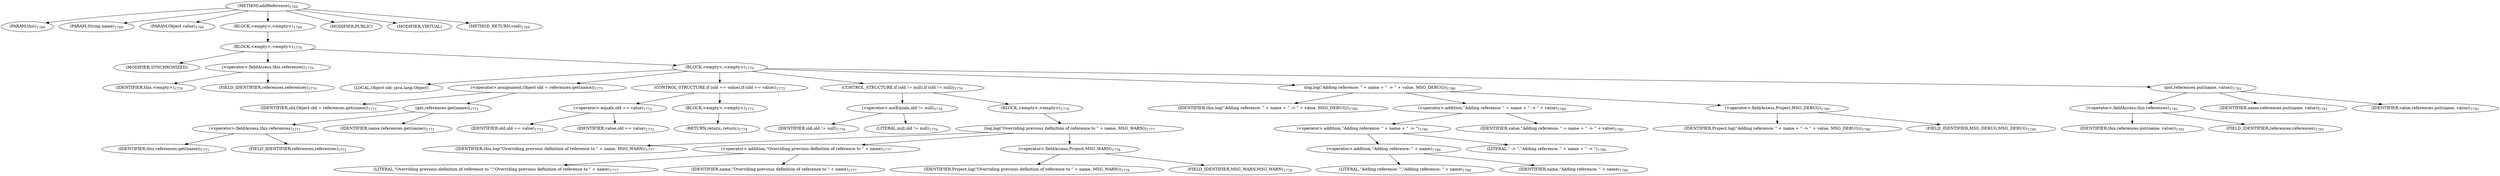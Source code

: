 digraph "addReference" {  
"3096" [label = <(METHOD,addReference)<SUB>1769</SUB>> ]
"137" [label = <(PARAM,this)<SUB>1769</SUB>> ]
"3097" [label = <(PARAM,String name)<SUB>1769</SUB>> ]
"3098" [label = <(PARAM,Object value)<SUB>1769</SUB>> ]
"3099" [label = <(BLOCK,&lt;empty&gt;,&lt;empty&gt;)<SUB>1769</SUB>> ]
"3100" [label = <(BLOCK,&lt;empty&gt;,&lt;empty&gt;)<SUB>1770</SUB>> ]
"3101" [label = <(MODIFIER,SYNCHRONIZED)> ]
"3102" [label = <(&lt;operator&gt;.fieldAccess,this.references)<SUB>1770</SUB>> ]
"3103" [label = <(IDENTIFIER,this,&lt;empty&gt;)<SUB>1770</SUB>> ]
"3104" [label = <(FIELD_IDENTIFIER,references,references)<SUB>1770</SUB>> ]
"3105" [label = <(BLOCK,&lt;empty&gt;,&lt;empty&gt;)<SUB>1770</SUB>> ]
"3106" [label = <(LOCAL,Object old: java.lang.Object)> ]
"3107" [label = <(&lt;operator&gt;.assignment,Object old = references.get(name))<SUB>1771</SUB>> ]
"3108" [label = <(IDENTIFIER,old,Object old = references.get(name))<SUB>1771</SUB>> ]
"3109" [label = <(get,references.get(name))<SUB>1771</SUB>> ]
"3110" [label = <(&lt;operator&gt;.fieldAccess,this.references)<SUB>1771</SUB>> ]
"3111" [label = <(IDENTIFIER,this,references.get(name))<SUB>1771</SUB>> ]
"3112" [label = <(FIELD_IDENTIFIER,references,references)<SUB>1771</SUB>> ]
"3113" [label = <(IDENTIFIER,name,references.get(name))<SUB>1771</SUB>> ]
"3114" [label = <(CONTROL_STRUCTURE,if (old == value),if (old == value))<SUB>1772</SUB>> ]
"3115" [label = <(&lt;operator&gt;.equals,old == value)<SUB>1772</SUB>> ]
"3116" [label = <(IDENTIFIER,old,old == value)<SUB>1772</SUB>> ]
"3117" [label = <(IDENTIFIER,value,old == value)<SUB>1772</SUB>> ]
"3118" [label = <(BLOCK,&lt;empty&gt;,&lt;empty&gt;)<SUB>1772</SUB>> ]
"3119" [label = <(RETURN,return;,return;)<SUB>1774</SUB>> ]
"3120" [label = <(CONTROL_STRUCTURE,if (old != null),if (old != null))<SUB>1776</SUB>> ]
"3121" [label = <(&lt;operator&gt;.notEquals,old != null)<SUB>1776</SUB>> ]
"3122" [label = <(IDENTIFIER,old,old != null)<SUB>1776</SUB>> ]
"3123" [label = <(LITERAL,null,old != null)<SUB>1776</SUB>> ]
"3124" [label = <(BLOCK,&lt;empty&gt;,&lt;empty&gt;)<SUB>1776</SUB>> ]
"3125" [label = <(log,log(&quot;Overriding previous definition of reference to &quot; + name, MSG_WARN))<SUB>1777</SUB>> ]
"136" [label = <(IDENTIFIER,this,log(&quot;Overriding previous definition of reference to &quot; + name, MSG_WARN))<SUB>1777</SUB>> ]
"3126" [label = <(&lt;operator&gt;.addition,&quot;Overriding previous definition of reference to &quot; + name)<SUB>1777</SUB>> ]
"3127" [label = <(LITERAL,&quot;Overriding previous definition of reference to &quot;,&quot;Overriding previous definition of reference to &quot; + name)<SUB>1777</SUB>> ]
"3128" [label = <(IDENTIFIER,name,&quot;Overriding previous definition of reference to &quot; + name)<SUB>1777</SUB>> ]
"3129" [label = <(&lt;operator&gt;.fieldAccess,Project.MSG_WARN)<SUB>1778</SUB>> ]
"3130" [label = <(IDENTIFIER,Project,log(&quot;Overriding previous definition of reference to &quot; + name, MSG_WARN))<SUB>1778</SUB>> ]
"3131" [label = <(FIELD_IDENTIFIER,MSG_WARN,MSG_WARN)<SUB>1778</SUB>> ]
"3132" [label = <(log,log(&quot;Adding reference: &quot; + name + &quot; -&gt; &quot; + value, MSG_DEBUG))<SUB>1780</SUB>> ]
"138" [label = <(IDENTIFIER,this,log(&quot;Adding reference: &quot; + name + &quot; -&gt; &quot; + value, MSG_DEBUG))<SUB>1780</SUB>> ]
"3133" [label = <(&lt;operator&gt;.addition,&quot;Adding reference: &quot; + name + &quot; -&gt; &quot; + value)<SUB>1780</SUB>> ]
"3134" [label = <(&lt;operator&gt;.addition,&quot;Adding reference: &quot; + name + &quot; -&gt; &quot;)<SUB>1780</SUB>> ]
"3135" [label = <(&lt;operator&gt;.addition,&quot;Adding reference: &quot; + name)<SUB>1780</SUB>> ]
"3136" [label = <(LITERAL,&quot;Adding reference: &quot;,&quot;Adding reference: &quot; + name)<SUB>1780</SUB>> ]
"3137" [label = <(IDENTIFIER,name,&quot;Adding reference: &quot; + name)<SUB>1780</SUB>> ]
"3138" [label = <(LITERAL,&quot; -&gt; &quot;,&quot;Adding reference: &quot; + name + &quot; -&gt; &quot;)<SUB>1780</SUB>> ]
"3139" [label = <(IDENTIFIER,value,&quot;Adding reference: &quot; + name + &quot; -&gt; &quot; + value)<SUB>1780</SUB>> ]
"3140" [label = <(&lt;operator&gt;.fieldAccess,Project.MSG_DEBUG)<SUB>1780</SUB>> ]
"3141" [label = <(IDENTIFIER,Project,log(&quot;Adding reference: &quot; + name + &quot; -&gt; &quot; + value, MSG_DEBUG))<SUB>1780</SUB>> ]
"3142" [label = <(FIELD_IDENTIFIER,MSG_DEBUG,MSG_DEBUG)<SUB>1780</SUB>> ]
"3143" [label = <(put,references.put(name, value))<SUB>1781</SUB>> ]
"3144" [label = <(&lt;operator&gt;.fieldAccess,this.references)<SUB>1781</SUB>> ]
"3145" [label = <(IDENTIFIER,this,references.put(name, value))<SUB>1781</SUB>> ]
"3146" [label = <(FIELD_IDENTIFIER,references,references)<SUB>1781</SUB>> ]
"3147" [label = <(IDENTIFIER,name,references.put(name, value))<SUB>1781</SUB>> ]
"3148" [label = <(IDENTIFIER,value,references.put(name, value))<SUB>1781</SUB>> ]
"3149" [label = <(MODIFIER,PUBLIC)> ]
"3150" [label = <(MODIFIER,VIRTUAL)> ]
"3151" [label = <(METHOD_RETURN,void)<SUB>1769</SUB>> ]
  "3096" -> "137" 
  "3096" -> "3097" 
  "3096" -> "3098" 
  "3096" -> "3099" 
  "3096" -> "3149" 
  "3096" -> "3150" 
  "3096" -> "3151" 
  "3099" -> "3100" 
  "3100" -> "3101" 
  "3100" -> "3102" 
  "3100" -> "3105" 
  "3102" -> "3103" 
  "3102" -> "3104" 
  "3105" -> "3106" 
  "3105" -> "3107" 
  "3105" -> "3114" 
  "3105" -> "3120" 
  "3105" -> "3132" 
  "3105" -> "3143" 
  "3107" -> "3108" 
  "3107" -> "3109" 
  "3109" -> "3110" 
  "3109" -> "3113" 
  "3110" -> "3111" 
  "3110" -> "3112" 
  "3114" -> "3115" 
  "3114" -> "3118" 
  "3115" -> "3116" 
  "3115" -> "3117" 
  "3118" -> "3119" 
  "3120" -> "3121" 
  "3120" -> "3124" 
  "3121" -> "3122" 
  "3121" -> "3123" 
  "3124" -> "3125" 
  "3125" -> "136" 
  "3125" -> "3126" 
  "3125" -> "3129" 
  "3126" -> "3127" 
  "3126" -> "3128" 
  "3129" -> "3130" 
  "3129" -> "3131" 
  "3132" -> "138" 
  "3132" -> "3133" 
  "3132" -> "3140" 
  "3133" -> "3134" 
  "3133" -> "3139" 
  "3134" -> "3135" 
  "3134" -> "3138" 
  "3135" -> "3136" 
  "3135" -> "3137" 
  "3140" -> "3141" 
  "3140" -> "3142" 
  "3143" -> "3144" 
  "3143" -> "3147" 
  "3143" -> "3148" 
  "3144" -> "3145" 
  "3144" -> "3146" 
}
